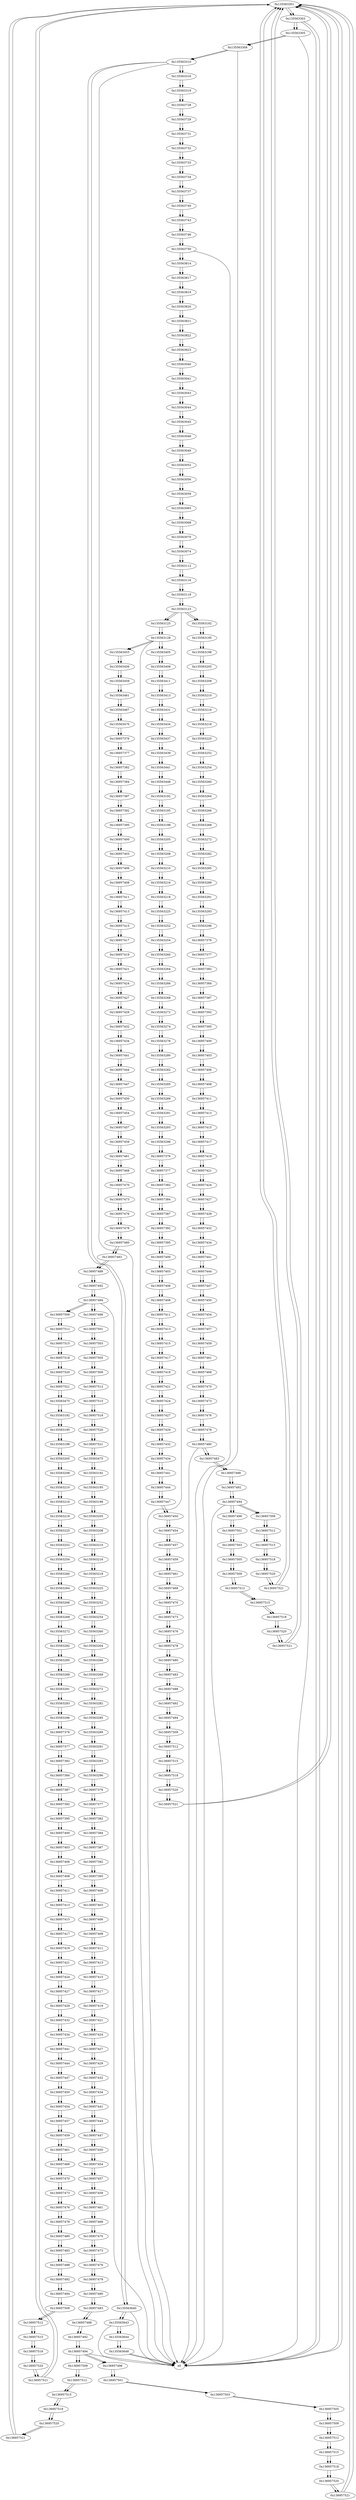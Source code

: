 digraph G{
/* nodes */
  n1 [label="0x135563301"]
  n2 [label="0x135563303"]
  n3 [label="0x135563305"]
  n4 [label="0x135563308"]
  n5 [label="0x135563310"]
  n6 [label="0x135563640"]
  n7 [label="0x135563643"]
  n8 [label="0x135563644"]
  n9 [label="0x135563648"]
  n10 [label="0x135563316"]
  n11 [label="0x135563319"]
  n12 [label="0x135563728"]
  n13 [label="0x135563729"]
  n14 [label="0x135563731"]
  n15 [label="0x135563732"]
  n16 [label="0x135563733"]
  n17 [label="0x135563734"]
  n18 [label="0x135563737"]
  n19 [label="0x135563740"]
  n20 [label="0x135563743"]
  n21 [label="0x135563746"]
  n22 [label="0x135563750"]
  n23 [label="0x135563814"]
  n24 [label="0x135563817"]
  n25 [label="0x135563819"]
  n26 [label="0x135563820"]
  n27 [label="0x135563821"]
  n28 [label="0x135563822"]
  n29 [label="0x135563823"]
  n30 [label="0x135563040"]
  n31 [label="0x135563041"]
  n32 [label="0x135563043"]
  n33 [label="0x135563044"]
  n34 [label="0x135563045"]
  n35 [label="0x135563046"]
  n36 [label="0x135563049"]
  n37 [label="0x135563052"]
  n38 [label="0x135563056"]
  n39 [label="0x135563059"]
  n40 [label="0x135563065"]
  n41 [label="0x135563068"]
  n42 [label="0x135563070"]
  n43 [label="0x135563074"]
  n44 [label="0x135563112"]
  n45 [label="0x135563116"]
  n46 [label="0x135563119"]
  n47 [label="0x135563123"]
  n48 [label="0x135563192"]
  n49 [label="0x135563195"]
  n50 [label="0x135563198"]
  n51 [label="0x135563205"]
  n52 [label="0x135563208"]
  n53 [label="0x135563210"]
  n54 [label="0x135563216"]
  n55 [label="0x135563218"]
  n56 [label="0x135563225"]
  n57 [label="0x135563252"]
  n58 [label="0x135563254"]
  n59 [label="0x135563260"]
  n60 [label="0x135563264"]
  n61 [label="0x135563266"]
  n62 [label="0x135563268"]
  n63 [label="0x135563272"]
  n64 [label="0x135563282"]
  n65 [label="0x135563285"]
  n66 [label="0x135563289"]
  n67 [label="0x135563291"]
  n68 [label="0x135563293"]
  n69 [label="0x135563296"]
  n70 [label="0x136957376"]
  n71 [label="0x136957377"]
  n72 [label="0x136957382"]
  n73 [label="0x136957384"]
  n74 [label="0x136957387"]
  n75 [label="0x136957392"]
  n76 [label="0x136957395"]
  n77 [label="0x136957400"]
  n78 [label="0x136957403"]
  n79 [label="0x136957406"]
  n80 [label="0x136957408"]
  n81 [label="0x136957411"]
  n82 [label="0x136957413"]
  n83 [label="0x136957415"]
  n84 [label="0x136957417"]
  n85 [label="0x136957419"]
  n86 [label="0x136957421"]
  n87 [label="0x136957424"]
  n88 [label="0x136957427"]
  n89 [label="0x136957429"]
  n90 [label="0x136957432"]
  n91 [label="0x136957434"]
  n92 [label="0x136957441"]
  n93 [label="0x136957444"]
  n94 [label="0x136957447"]
  n95 [label="0x136957450"]
  n96 [label="0x136957454"]
  n97 [label="0x136957457"]
  n98 [label="0x136957459"]
  n99 [label="0x136957461"]
  n100 [label="0x136957468"]
  n101 [label="0x136957470"]
  n102 [label="0x136957473"]
  n103 [label="0x136957476"]
  n104 [label="0x136957478"]
  n105 [label="0x136957480"]
  n106 [label="0x136957483"]
  n107 [label="0x136957488"]
  n108 [label="0x136957492"]
  n109 [label="0x136957494"]
  n110 [label="0x136957496"]
  n111 [label="0x136957501"]
  n112 [label="0x136957503"]
  n113 [label="0x136957505"]
  n114 [label="0x136957509"]
  n115 [label="0x136957512"]
  n116 [label="0x136957515"]
  n117 [label="0x136957518"]
  n118 [label="0x136957520"]
  n119 [label="0x136957521"]
  n120 [label="0x136957509"]
  n121 [label="0x136957512"]
  n122 [label="0x136957515"]
  n123 [label="0x136957518"]
  n124 [label="0x136957520"]
  n125 [label="0x136957521"]
  n126 [label="0x135563125"]
  n127 [label="0x135563128"]
  n128 [label="0x135563453"]
  n129 [label="0x135563456"]
  n130 [label="0x135563459"]
  n131 [label="0x135563461"]
  n132 [label="0x135563467"]
  n133 [label="0x135563470"]
  n134 [label="0x136957376"]
  n135 [label="0x136957377"]
  n136 [label="0x136957382"]
  n137 [label="0x136957384"]
  n138 [label="0x136957387"]
  n139 [label="0x136957392"]
  n140 [label="0x136957395"]
  n141 [label="0x136957400"]
  n142 [label="0x136957403"]
  n143 [label="0x136957406"]
  n144 [label="0x136957408"]
  n145 [label="0x136957411"]
  n146 [label="0x136957413"]
  n147 [label="0x136957415"]
  n148 [label="0x136957417"]
  n149 [label="0x136957419"]
  n150 [label="0x136957421"]
  n151 [label="0x136957424"]
  n152 [label="0x136957427"]
  n153 [label="0x136957429"]
  n154 [label="0x136957432"]
  n155 [label="0x136957434"]
  n156 [label="0x136957441"]
  n157 [label="0x136957444"]
  n158 [label="0x136957447"]
  n159 [label="0x136957450"]
  n160 [label="0x136957454"]
  n161 [label="0x136957457"]
  n162 [label="0x136957459"]
  n163 [label="0x136957461"]
  n164 [label="0x136957468"]
  n165 [label="0x136957470"]
  n166 [label="0x136957473"]
  n167 [label="0x136957476"]
  n168 [label="0x136957478"]
  n169 [label="0x136957480"]
  n170 [label="0x136957483"]
  n171 [label="0x136957488"]
  n172 [label="0x136957492"]
  n173 [label="0x136957494"]
  n174 [label="0x136957509"]
  n175 [label="0x136957512"]
  n176 [label="0x136957515"]
  n177 [label="0x136957518"]
  n178 [label="0x136957520"]
  n179 [label="0x136957521"]
  n180 [label="0x135563475"]
  n181 [label="0x135563192"]
  n182 [label="0x135563195"]
  n183 [label="0x135563198"]
  n184 [label="0x135563205"]
  n185 [label="0x135563208"]
  n186 [label="0x135563210"]
  n187 [label="0x135563216"]
  n188 [label="0x135563218"]
  n189 [label="0x135563225"]
  n190 [label="0x135563252"]
  n191 [label="0x135563254"]
  n192 [label="0x135563260"]
  n193 [label="0x135563264"]
  n194 [label="0x135563266"]
  n195 [label="0x135563268"]
  n196 [label="0x135563272"]
  n197 [label="0x135563282"]
  n198 [label="0x135563285"]
  n199 [label="0x135563289"]
  n200 [label="0x135563291"]
  n201 [label="0x135563293"]
  n202 [label="0x135563296"]
  n203 [label="0x136957376"]
  n204 [label="0x136957377"]
  n205 [label="0x136957382"]
  n206 [label="0x136957384"]
  n207 [label="0x136957387"]
  n208 [label="0x136957392"]
  n209 [label="0x136957395"]
  n210 [label="0x136957400"]
  n211 [label="0x136957403"]
  n212 [label="0x136957406"]
  n213 [label="0x136957408"]
  n214 [label="0x136957411"]
  n215 [label="0x136957413"]
  n216 [label="0x136957415"]
  n217 [label="0x136957417"]
  n218 [label="0x136957419"]
  n219 [label="0x136957421"]
  n220 [label="0x136957424"]
  n221 [label="0x136957427"]
  n222 [label="0x136957429"]
  n223 [label="0x136957432"]
  n224 [label="0x136957434"]
  n225 [label="0x136957441"]
  n226 [label="0x136957444"]
  n227 [label="0x136957447"]
  n228 [label="0x136957450"]
  n229 [label="0x136957454"]
  n230 [label="0x136957457"]
  n231 [label="0x136957459"]
  n232 [label="0x136957461"]
  n233 [label="0x136957468"]
  n234 [label="0x136957470"]
  n235 [label="0x136957473"]
  n236 [label="0x136957476"]
  n237 [label="0x136957478"]
  n238 [label="0x136957480"]
  n239 [label="0x136957483"]
  n240 [label="0x136957488"]
  n241 [label="0x136957492"]
  n242 [label="0x136957494"]
  n243 [label="0x136957509"]
  n244 [label="0x136957512"]
  n245 [label="0x136957515"]
  n246 [label="0x136957518"]
  n247 [label="0x136957520"]
  n248 [label="0x136957521"]
  n249 [label="0x135563405"]
  n250 [label="0x135563408"]
  n251 [label="0x135563411"]
  n252 [label="0x135563413"]
  n253 [label="0x135563431"]
  n254 [label="0x135563434"]
  n255 [label="0x135563437"]
  n256 [label="0x135563439"]
  n257 [label="0x135563441"]
  n258 [label="0x135563448"]
  n259 [label="0x135563192"]
  n260 [label="0x135563195"]
  n261 [label="0x135563198"]
  n262 [label="0x135563205"]
  n263 [label="0x135563208"]
  n264 [label="0x135563210"]
  n265 [label="0x135563216"]
  n266 [label="0x135563218"]
  n267 [label="0x135563225"]
  n268 [label="0x135563252"]
  n269 [label="0x135563254"]
  n270 [label="0x135563260"]
  n271 [label="0x135563264"]
  n272 [label="0x135563266"]
  n273 [label="0x135563268"]
  n274 [label="0x135563272"]
  n275 [label="0x135563274"]
  n276 [label="0x135563276"]
  n277 [label="0x135563280"]
  n278 [label="0x135563282"]
  n279 [label="0x135563285"]
  n280 [label="0x135563289"]
  n281 [label="0x135563291"]
  n282 [label="0x135563293"]
  n283 [label="0x135563296"]
  n284 [label="0x136957376"]
  n285 [label="0x136957377"]
  n286 [label="0x136957382"]
  n287 [label="0x136957384"]
  n288 [label="0x136957387"]
  n289 [label="0x136957392"]
  n290 [label="0x136957395"]
  n291 [label="0x136957400"]
  n292 [label="0x136957403"]
  n293 [label="0x136957406"]
  n294 [label="0x136957408"]
  n295 [label="0x136957411"]
  n296 [label="0x136957413"]
  n297 [label="0x136957415"]
  n298 [label="0x136957417"]
  n299 [label="0x136957419"]
  n300 [label="0x136957421"]
  n301 [label="0x136957424"]
  n302 [label="0x136957427"]
  n303 [label="0x136957429"]
  n304 [label="0x136957432"]
  n305 [label="0x136957434"]
  n306 [label="0x136957441"]
  n307 [label="0x136957444"]
  n308 [label="0x136957447"]
  n309 [label="0x136957450"]
  n310 [label="0x136957454"]
  n311 [label="0x136957457"]
  n312 [label="0x136957459"]
  n313 [label="0x136957461"]
  n314 [label="0x136957468"]
  n315 [label="0x136957470"]
  n316 [label="0x136957473"]
  n317 [label="0x136957476"]
  n318 [label="0x136957478"]
  n319 [label="0x136957480"]
  n320 [label="0x136957483"]
  n321 [label="0x136957488"]
  n322 [label="0x136957492"]
  n323 [label="0x136957494"]
  n324 [label="0x136957509"]
  n325 [label="0x136957512"]
  n326 [label="0x136957515"]
  n327 [label="0x136957518"]
  n328 [label="0x136957520"]
  n329 [label="0x136957521"]
  n330 [label="0x136957496"]
  n331 [label="0x136957501"]
  n332 [label="0x136957503"]
  n333 [label="0x136957505"]
  n334 [label="0x136957509"]
  n335 [label="0x136957512"]
  n336 [label="0x136957515"]
  n337 [label="0x136957518"]
  n338 [label="0x136957520"]
  n339 [label="0x136957521"]
  n340 [label="0x135563475"]
  n341 [label="0x135563192"]
  n342 [label="0x135563195"]
  n343 [label="0x135563198"]
  n344 [label="0x135563205"]
  n345 [label="0x135563208"]
  n346 [label="0x135563210"]
  n347 [label="0x135563216"]
  n348 [label="0x135563218"]
  n349 [label="0x135563225"]
  n350 [label="0x135563252"]
  n351 [label="0x135563254"]
  n352 [label="0x135563260"]
  n353 [label="0x135563264"]
  n354 [label="0x135563266"]
  n355 [label="0x135563268"]
  n356 [label="0x135563272"]
  n357 [label="0x135563282"]
  n358 [label="0x135563285"]
  n359 [label="0x135563289"]
  n360 [label="0x135563291"]
  n361 [label="0x135563293"]
  n362 [label="0x135563296"]
  n363 [label="0x136957376"]
  n364 [label="0x136957377"]
  n365 [label="0x136957382"]
  n366 [label="0x136957384"]
  n367 [label="0x136957387"]
  n368 [label="0x136957392"]
  n369 [label="0x136957395"]
  n370 [label="0x136957400"]
  n371 [label="0x136957403"]
  n372 [label="0x136957406"]
  n373 [label="0x136957408"]
  n374 [label="0x136957411"]
  n375 [label="0x136957413"]
  n376 [label="0x136957415"]
  n377 [label="0x136957417"]
  n378 [label="0x136957419"]
  n379 [label="0x136957421"]
  n380 [label="0x136957424"]
  n381 [label="0x136957427"]
  n382 [label="0x136957429"]
  n383 [label="0x136957432"]
  n384 [label="0x136957434"]
  n385 [label="0x136957441"]
  n386 [label="0x136957444"]
  n387 [label="0x136957447"]
  n388 [label="0x136957450"]
  n389 [label="0x136957454"]
  n390 [label="0x136957457"]
  n391 [label="0x136957459"]
  n392 [label="0x136957461"]
  n393 [label="0x136957468"]
  n394 [label="0x136957470"]
  n395 [label="0x136957473"]
  n396 [label="0x136957476"]
  n397 [label="0x136957478"]
  n398 [label="0x136957480"]
  n399 [label="0x136957483"]
  n400 [label="0x136957488"]
  n401 [label="0x136957492"]
  n402 [label="0x136957494"]
  n403 [label="0x136957509"]
  n404 [label="0x136957512"]
  n405 [label="0x136957515"]
  n406 [label="0x136957518"]
  n407 [label="0x136957520"]
  n408 [label="0x136957521"]
  n409 [label="0x136957496"]
  n410 [label="0x136957501"]
  n411 [label="0x136957503"]
  n412 [label="0x136957505"]
  n413 [label="0x136957509"]
  n414 [label="0x136957512"]
  n415 [label="0x136957515"]
  n416 [label="0x136957518"]
  n417 [label="0x136957520"]
  n418 [label="0x136957521"]
/* edges */
n1 -> n2;
n418 -> n1;
n408 -> n1;
n329 -> n1;
n248 -> n1;
n125 -> n1;
n119 -> n1;
n0 -> n1;
n0 -> n1;
n2 -> n0;
n2 -> n3;
n2 -> n0;
n1 -> n2;
n3 -> n4;
n3 -> n0;
n2 -> n3;
n4 -> n5;
n4 -> n0;
n3 -> n4;
n5 -> n6;
n5 -> n10;
n5 -> n0;
n4 -> n5;
n6 -> n7;
n6 -> n0;
n5 -> n6;
n7 -> n8;
n7 -> n0;
n6 -> n7;
n8 -> n9;
n7 -> n8;
n9 -> n0;
n9 -> n0;
n8 -> n9;
n10 -> n11;
n5 -> n10;
n11 -> n12;
n10 -> n11;
n12 -> n13;
n11 -> n12;
n13 -> n14;
n12 -> n13;
n14 -> n15;
n13 -> n14;
n15 -> n16;
n14 -> n15;
n16 -> n17;
n15 -> n16;
n17 -> n18;
n16 -> n17;
n18 -> n19;
n17 -> n18;
n19 -> n20;
n18 -> n19;
n20 -> n21;
n19 -> n20;
n21 -> n22;
n20 -> n21;
n22 -> n23;
n22 -> n0;
n21 -> n22;
n23 -> n24;
n22 -> n23;
n24 -> n25;
n23 -> n24;
n25 -> n26;
n24 -> n25;
n26 -> n27;
n25 -> n26;
n27 -> n28;
n26 -> n27;
n28 -> n29;
n27 -> n28;
n29 -> n30;
n28 -> n29;
n30 -> n31;
n29 -> n30;
n31 -> n32;
n30 -> n31;
n32 -> n33;
n31 -> n32;
n33 -> n34;
n32 -> n33;
n34 -> n35;
n33 -> n34;
n35 -> n36;
n34 -> n35;
n36 -> n37;
n35 -> n36;
n37 -> n38;
n36 -> n37;
n38 -> n39;
n37 -> n38;
n39 -> n40;
n38 -> n39;
n40 -> n41;
n39 -> n40;
n41 -> n42;
n40 -> n41;
n42 -> n43;
n41 -> n42;
n43 -> n44;
n42 -> n43;
n44 -> n45;
n43 -> n44;
n45 -> n46;
n44 -> n45;
n46 -> n47;
n45 -> n46;
n47 -> n48;
n47 -> n126;
n47 -> n0;
n46 -> n47;
n48 -> n49;
n47 -> n48;
n49 -> n50;
n48 -> n49;
n50 -> n51;
n49 -> n50;
n51 -> n52;
n50 -> n51;
n52 -> n53;
n51 -> n52;
n53 -> n54;
n52 -> n53;
n54 -> n55;
n53 -> n54;
n55 -> n56;
n54 -> n55;
n56 -> n57;
n55 -> n56;
n57 -> n58;
n56 -> n57;
n58 -> n59;
n57 -> n58;
n59 -> n60;
n58 -> n59;
n60 -> n61;
n59 -> n60;
n61 -> n62;
n60 -> n61;
n62 -> n63;
n61 -> n62;
n63 -> n64;
n62 -> n63;
n64 -> n65;
n63 -> n64;
n65 -> n66;
n64 -> n65;
n66 -> n67;
n65 -> n66;
n67 -> n68;
n66 -> n67;
n68 -> n69;
n67 -> n68;
n69 -> n70;
n68 -> n69;
n70 -> n71;
n69 -> n70;
n71 -> n72;
n70 -> n71;
n72 -> n73;
n71 -> n72;
n73 -> n74;
n72 -> n73;
n74 -> n75;
n73 -> n74;
n75 -> n76;
n74 -> n75;
n76 -> n77;
n75 -> n76;
n77 -> n78;
n76 -> n77;
n78 -> n79;
n77 -> n78;
n79 -> n80;
n78 -> n79;
n80 -> n81;
n79 -> n80;
n81 -> n82;
n80 -> n81;
n82 -> n83;
n81 -> n82;
n83 -> n84;
n82 -> n83;
n84 -> n85;
n83 -> n84;
n85 -> n86;
n84 -> n85;
n86 -> n87;
n85 -> n86;
n87 -> n88;
n86 -> n87;
n88 -> n89;
n87 -> n88;
n89 -> n90;
n88 -> n89;
n90 -> n91;
n89 -> n90;
n91 -> n92;
n90 -> n91;
n92 -> n93;
n91 -> n92;
n93 -> n94;
n92 -> n93;
n94 -> n95;
n93 -> n94;
n95 -> n96;
n94 -> n95;
n96 -> n97;
n95 -> n96;
n97 -> n98;
n96 -> n97;
n98 -> n99;
n97 -> n98;
n99 -> n100;
n98 -> n99;
n100 -> n101;
n99 -> n100;
n101 -> n102;
n100 -> n101;
n102 -> n103;
n101 -> n102;
n103 -> n104;
n102 -> n103;
n104 -> n105;
n103 -> n104;
n105 -> n106;
n105 -> n0;
n104 -> n105;
n106 -> n107;
n105 -> n106;
n107 -> n108;
n106 -> n107;
n108 -> n109;
n107 -> n108;
n109 -> n110;
n109 -> n120;
n109 -> n0;
n108 -> n109;
n110 -> n111;
n109 -> n110;
n111 -> n112;
n110 -> n111;
n112 -> n113;
n111 -> n112;
n113 -> n114;
n112 -> n113;
n114 -> n115;
n113 -> n114;
n115 -> n116;
n114 -> n115;
n116 -> n117;
n115 -> n116;
n117 -> n118;
n116 -> n117;
n118 -> n119;
n117 -> n118;
n119 -> n1;
n118 -> n119;
n120 -> n121;
n109 -> n120;
n121 -> n122;
n120 -> n121;
n122 -> n123;
n121 -> n122;
n123 -> n124;
n122 -> n123;
n124 -> n125;
n123 -> n124;
n125 -> n1;
n124 -> n125;
n126 -> n127;
n47 -> n126;
n127 -> n128;
n127 -> n249;
n127 -> n0;
n126 -> n127;
n128 -> n129;
n127 -> n128;
n129 -> n130;
n128 -> n129;
n130 -> n131;
n129 -> n130;
n131 -> n132;
n130 -> n131;
n132 -> n133;
n131 -> n132;
n133 -> n134;
n132 -> n133;
n134 -> n135;
n133 -> n134;
n135 -> n136;
n134 -> n135;
n136 -> n137;
n135 -> n136;
n137 -> n138;
n136 -> n137;
n138 -> n139;
n137 -> n138;
n139 -> n140;
n138 -> n139;
n140 -> n141;
n139 -> n140;
n141 -> n142;
n140 -> n141;
n142 -> n143;
n141 -> n142;
n143 -> n144;
n142 -> n143;
n144 -> n145;
n143 -> n144;
n145 -> n146;
n144 -> n145;
n146 -> n147;
n145 -> n146;
n147 -> n148;
n146 -> n147;
n148 -> n149;
n147 -> n148;
n149 -> n150;
n148 -> n149;
n150 -> n151;
n149 -> n150;
n151 -> n152;
n150 -> n151;
n152 -> n153;
n151 -> n152;
n153 -> n154;
n152 -> n153;
n154 -> n155;
n153 -> n154;
n155 -> n156;
n154 -> n155;
n156 -> n157;
n155 -> n156;
n157 -> n158;
n156 -> n157;
n158 -> n159;
n157 -> n158;
n159 -> n160;
n158 -> n159;
n160 -> n161;
n159 -> n160;
n161 -> n162;
n160 -> n161;
n162 -> n163;
n161 -> n162;
n163 -> n164;
n162 -> n163;
n164 -> n165;
n163 -> n164;
n165 -> n166;
n164 -> n165;
n166 -> n167;
n165 -> n166;
n167 -> n168;
n166 -> n167;
n168 -> n169;
n167 -> n168;
n169 -> n170;
n168 -> n169;
n170 -> n171;
n169 -> n170;
n171 -> n172;
n170 -> n171;
n172 -> n173;
n171 -> n172;
n173 -> n330;
n173 -> n0;
n173 -> n174;
n172 -> n173;
n174 -> n175;
n173 -> n174;
n175 -> n176;
n174 -> n175;
n176 -> n177;
n175 -> n176;
n177 -> n178;
n176 -> n177;
n178 -> n179;
n177 -> n178;
n179 -> n180;
n178 -> n179;
n180 -> n181;
n179 -> n180;
n181 -> n182;
n180 -> n181;
n182 -> n183;
n181 -> n182;
n183 -> n184;
n182 -> n183;
n184 -> n185;
n183 -> n184;
n185 -> n186;
n184 -> n185;
n186 -> n187;
n185 -> n186;
n187 -> n188;
n186 -> n187;
n188 -> n189;
n187 -> n188;
n189 -> n190;
n188 -> n189;
n190 -> n191;
n189 -> n190;
n191 -> n192;
n190 -> n191;
n192 -> n193;
n191 -> n192;
n193 -> n194;
n192 -> n193;
n194 -> n195;
n193 -> n194;
n195 -> n196;
n194 -> n195;
n196 -> n197;
n195 -> n196;
n197 -> n198;
n196 -> n197;
n198 -> n199;
n197 -> n198;
n199 -> n200;
n198 -> n199;
n200 -> n201;
n199 -> n200;
n201 -> n202;
n200 -> n201;
n202 -> n203;
n201 -> n202;
n203 -> n204;
n202 -> n203;
n204 -> n205;
n203 -> n204;
n205 -> n206;
n204 -> n205;
n206 -> n207;
n205 -> n206;
n207 -> n208;
n206 -> n207;
n208 -> n209;
n207 -> n208;
n209 -> n210;
n208 -> n209;
n210 -> n211;
n209 -> n210;
n211 -> n212;
n210 -> n211;
n212 -> n213;
n211 -> n212;
n213 -> n214;
n212 -> n213;
n214 -> n215;
n213 -> n214;
n215 -> n216;
n214 -> n215;
n216 -> n217;
n215 -> n216;
n217 -> n218;
n216 -> n217;
n218 -> n219;
n217 -> n218;
n219 -> n220;
n218 -> n219;
n220 -> n221;
n219 -> n220;
n221 -> n222;
n220 -> n221;
n222 -> n223;
n221 -> n222;
n223 -> n224;
n222 -> n223;
n224 -> n225;
n223 -> n224;
n225 -> n226;
n224 -> n225;
n226 -> n227;
n225 -> n226;
n227 -> n228;
n226 -> n227;
n228 -> n229;
n227 -> n228;
n229 -> n230;
n228 -> n229;
n230 -> n231;
n229 -> n230;
n231 -> n232;
n230 -> n231;
n232 -> n233;
n231 -> n232;
n233 -> n234;
n232 -> n233;
n234 -> n235;
n233 -> n234;
n235 -> n236;
n234 -> n235;
n236 -> n237;
n235 -> n236;
n237 -> n238;
n236 -> n237;
n238 -> n239;
n237 -> n238;
n239 -> n240;
n238 -> n239;
n240 -> n241;
n239 -> n240;
n241 -> n242;
n240 -> n241;
n242 -> n243;
n241 -> n242;
n243 -> n244;
n242 -> n243;
n244 -> n245;
n243 -> n244;
n245 -> n246;
n244 -> n245;
n246 -> n247;
n245 -> n246;
n247 -> n248;
n246 -> n247;
n248 -> n1;
n247 -> n248;
n249 -> n250;
n127 -> n249;
n250 -> n251;
n249 -> n250;
n251 -> n252;
n250 -> n251;
n252 -> n253;
n251 -> n252;
n253 -> n254;
n252 -> n253;
n254 -> n255;
n253 -> n254;
n255 -> n256;
n254 -> n255;
n256 -> n257;
n255 -> n256;
n257 -> n258;
n256 -> n257;
n258 -> n259;
n257 -> n258;
n259 -> n260;
n258 -> n259;
n260 -> n261;
n259 -> n260;
n261 -> n262;
n260 -> n261;
n262 -> n263;
n261 -> n262;
n263 -> n264;
n262 -> n263;
n264 -> n265;
n263 -> n264;
n265 -> n266;
n264 -> n265;
n266 -> n267;
n265 -> n266;
n267 -> n268;
n266 -> n267;
n268 -> n269;
n267 -> n268;
n269 -> n270;
n268 -> n269;
n270 -> n271;
n269 -> n270;
n271 -> n272;
n270 -> n271;
n272 -> n273;
n271 -> n272;
n273 -> n274;
n272 -> n273;
n274 -> n275;
n273 -> n274;
n275 -> n276;
n274 -> n275;
n276 -> n277;
n275 -> n276;
n277 -> n278;
n276 -> n277;
n278 -> n279;
n277 -> n278;
n279 -> n280;
n278 -> n279;
n280 -> n281;
n279 -> n280;
n281 -> n282;
n280 -> n281;
n282 -> n283;
n281 -> n282;
n283 -> n284;
n282 -> n283;
n284 -> n285;
n283 -> n284;
n285 -> n286;
n284 -> n285;
n286 -> n287;
n285 -> n286;
n287 -> n288;
n286 -> n287;
n288 -> n289;
n287 -> n288;
n289 -> n290;
n288 -> n289;
n290 -> n291;
n289 -> n290;
n291 -> n292;
n290 -> n291;
n292 -> n293;
n291 -> n292;
n293 -> n294;
n292 -> n293;
n294 -> n295;
n293 -> n294;
n295 -> n296;
n294 -> n295;
n296 -> n297;
n295 -> n296;
n297 -> n298;
n296 -> n297;
n298 -> n299;
n297 -> n298;
n299 -> n300;
n298 -> n299;
n300 -> n301;
n299 -> n300;
n301 -> n302;
n300 -> n301;
n302 -> n303;
n301 -> n302;
n303 -> n304;
n302 -> n303;
n304 -> n305;
n303 -> n304;
n305 -> n306;
n304 -> n305;
n306 -> n307;
n305 -> n306;
n307 -> n308;
n306 -> n307;
n308 -> n309;
n307 -> n308;
n309 -> n310;
n308 -> n309;
n310 -> n311;
n309 -> n310;
n311 -> n312;
n310 -> n311;
n312 -> n313;
n311 -> n312;
n313 -> n314;
n312 -> n313;
n314 -> n315;
n313 -> n314;
n315 -> n316;
n314 -> n315;
n316 -> n317;
n315 -> n316;
n317 -> n318;
n316 -> n317;
n318 -> n319;
n317 -> n318;
n319 -> n320;
n318 -> n319;
n320 -> n321;
n319 -> n320;
n321 -> n322;
n320 -> n321;
n322 -> n323;
n321 -> n322;
n323 -> n324;
n322 -> n323;
n324 -> n325;
n323 -> n324;
n325 -> n326;
n324 -> n325;
n326 -> n327;
n325 -> n326;
n327 -> n328;
n326 -> n327;
n328 -> n329;
n327 -> n328;
n329 -> n1;
n328 -> n329;
n330 -> n331;
n173 -> n330;
n331 -> n332;
n330 -> n331;
n332 -> n333;
n331 -> n332;
n333 -> n334;
n332 -> n333;
n334 -> n335;
n333 -> n334;
n335 -> n336;
n334 -> n335;
n336 -> n337;
n335 -> n336;
n337 -> n338;
n336 -> n337;
n338 -> n339;
n337 -> n338;
n339 -> n340;
n338 -> n339;
n340 -> n341;
n339 -> n340;
n341 -> n342;
n340 -> n341;
n342 -> n343;
n341 -> n342;
n343 -> n344;
n342 -> n343;
n344 -> n345;
n343 -> n344;
n345 -> n346;
n344 -> n345;
n346 -> n347;
n345 -> n346;
n347 -> n348;
n346 -> n347;
n348 -> n349;
n347 -> n348;
n349 -> n350;
n348 -> n349;
n350 -> n351;
n349 -> n350;
n351 -> n352;
n350 -> n351;
n352 -> n353;
n351 -> n352;
n353 -> n354;
n352 -> n353;
n354 -> n355;
n353 -> n354;
n355 -> n356;
n354 -> n355;
n356 -> n357;
n355 -> n356;
n357 -> n358;
n356 -> n357;
n358 -> n359;
n357 -> n358;
n359 -> n360;
n358 -> n359;
n360 -> n361;
n359 -> n360;
n361 -> n362;
n360 -> n361;
n362 -> n363;
n361 -> n362;
n363 -> n364;
n362 -> n363;
n364 -> n365;
n363 -> n364;
n365 -> n366;
n364 -> n365;
n366 -> n367;
n365 -> n366;
n367 -> n368;
n366 -> n367;
n368 -> n369;
n367 -> n368;
n369 -> n370;
n368 -> n369;
n370 -> n371;
n369 -> n370;
n371 -> n372;
n370 -> n371;
n372 -> n373;
n371 -> n372;
n373 -> n374;
n372 -> n373;
n374 -> n375;
n373 -> n374;
n375 -> n376;
n374 -> n375;
n376 -> n377;
n375 -> n376;
n377 -> n378;
n376 -> n377;
n378 -> n379;
n377 -> n378;
n379 -> n380;
n378 -> n379;
n380 -> n381;
n379 -> n380;
n381 -> n382;
n380 -> n381;
n382 -> n383;
n381 -> n382;
n383 -> n384;
n382 -> n383;
n384 -> n385;
n383 -> n384;
n385 -> n386;
n384 -> n385;
n386 -> n387;
n385 -> n386;
n387 -> n388;
n386 -> n387;
n388 -> n389;
n387 -> n388;
n389 -> n390;
n388 -> n389;
n390 -> n391;
n389 -> n390;
n391 -> n392;
n390 -> n391;
n392 -> n393;
n391 -> n392;
n393 -> n394;
n392 -> n393;
n394 -> n395;
n393 -> n394;
n395 -> n396;
n394 -> n395;
n396 -> n397;
n395 -> n396;
n397 -> n398;
n396 -> n397;
n398 -> n399;
n397 -> n398;
n399 -> n400;
n398 -> n399;
n400 -> n401;
n399 -> n400;
n401 -> n402;
n400 -> n401;
n402 -> n409;
n402 -> n0;
n402 -> n403;
n401 -> n402;
n403 -> n404;
n402 -> n403;
n404 -> n405;
n403 -> n404;
n405 -> n406;
n404 -> n405;
n406 -> n407;
n405 -> n406;
n407 -> n408;
n406 -> n407;
n408 -> n1;
n407 -> n408;
n409 -> n410;
n402 -> n409;
n410 -> n411;
n409 -> n410;
n411 -> n412;
n410 -> n411;
n412 -> n413;
n411 -> n412;
n413 -> n414;
n412 -> n413;
n414 -> n415;
n413 -> n414;
n415 -> n416;
n414 -> n415;
n416 -> n417;
n415 -> n416;
n417 -> n418;
n416 -> n417;
n418 -> n1;
n417 -> n418;
}
